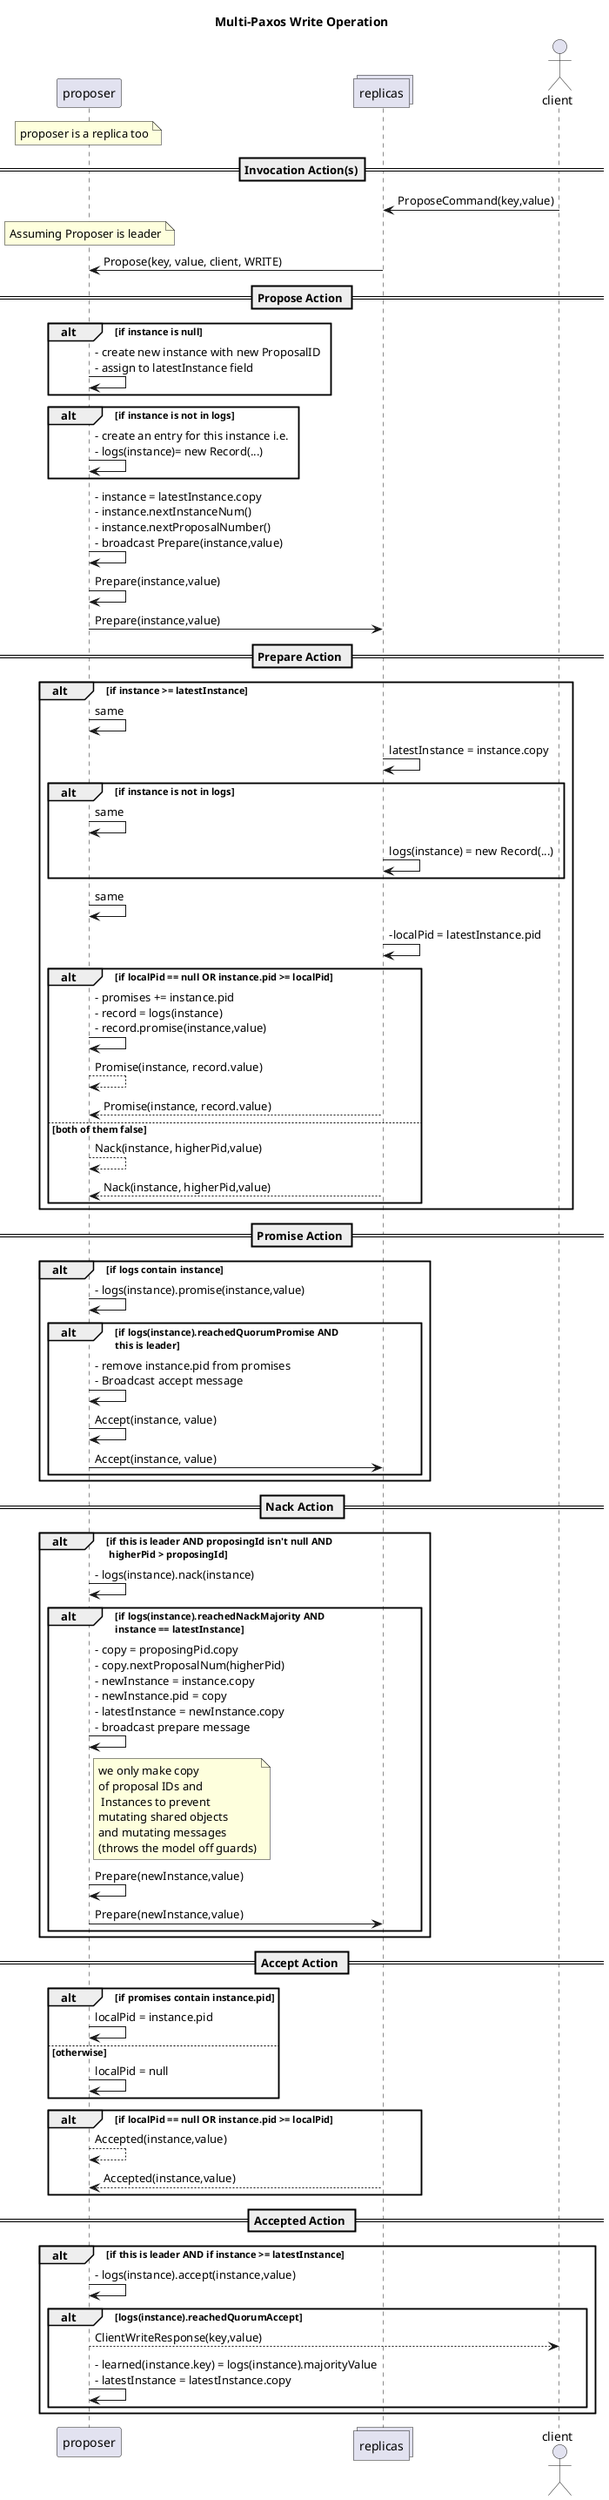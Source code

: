 @startuml write
title
Multi-Paxos Write Operation
end title

participant proposer
collections replicas
actor client

note over of proposer: proposer is a replica too

== Invocation Action(s)==
client -> replicas: ProposeCommand(key,value)

note over of proposer: Assuming Proposer is leader
replicas -> proposer: Propose(key, value, client, WRITE)

== Propose Action ==

alt if instance is null
    proposer -> proposer: - create new instance with new ProposalID\n- assign to latestInstance field
end alt

alt if instance is not in logs
proposer -> proposer: - create an entry for this instance i.e.\n- logs(instance)= new Record(...)
end alt

proposer -> proposer: - instance = latestInstance.copy\n- instance.nextInstanceNum()\n- instance.nextProposalNumber()\n- broadcast Prepare(instance,value)


proposer -> proposer: Prepare(instance,value)
proposer -> replicas: Prepare(instance,value)

== Prepare Action ==

alt if instance >= latestInstance
proposer -> proposer: same
replicas -> replicas: latestInstance = instance.copy


alt if instance is not in logs
proposer -> proposer: same
replicas -> replicas: logs(instance) = new Record(...)
end alt "instance not in logs"

proposer -> proposer: same
replicas -> replicas: -localPid = latestInstance.pid
alt if localPid == null OR instance.pid >= localPid

proposer -> proposer: - promises += instance.pid\n- record = logs(instance)\n- record.promise(instance,value)

' replicas -> replicas: 
'note right of replicas
'[For Ryan] do we really need to keep 
'track of promises (set of pid's) on 
'all replicas?! thinking of removing 
'it from replicas and keeping it in 
'leader only.
' end note

proposer --> proposer: Promise(instance, record.value)

replicas --> proposer: Promise(instance, record.value)

else both of them false

proposer --> proposer: Nack(instance, higherPid,value)

replicas --> proposer: Nack(instance, higherPid,value)

end alt "localPid == ..."

end alt "instance >= latestInstance"

== Promise Action == 
alt if logs contain instance
proposer -> proposer: - logs(instance).promise(instance,value)

alt if logs(instance).reachedQuorumPromise AND \nthis is leader
proposer -> proposer: - remove instance.pid from promises\n- Broadcast accept message
proposer -> proposer: Accept(instance, value)
proposer -> replicas: Accept(instance, value)
end alt

end alt
== Nack Action ==

alt if this is leader AND proposingId isn't null AND\n higherPid > proposingId

proposer->proposer: - logs(instance).nack(instance)
alt if logs(instance).reachedNackMajority AND \ninstance == latestInstance

proposer -> proposer: - copy = proposingPid.copy\n- copy.nextProposalNum(higherPid)\n- newInstance = instance.copy \n- newInstance.pid = copy\n- latestInstance = newInstance.copy\n- broadcast prepare message
note right of proposer: we only make copy \nof proposal IDs and\n Instances to prevent \nmutating shared objects \nand mutating messages \n(throws the model off guards)
proposer -> proposer: Prepare(newInstance,value)
proposer -> replicas: Prepare(newInstance,value)

end alt

end alt
== Accept Action ==

alt if promises contain instance.pid
proposer->proposer: localPid = instance.pid
else otherwise
proposer-> proposer: localPid = null
end alt

alt if localPid == null OR instance.pid >= localPid

' proposer-> proposer: same
' replicas-> replicas: - logs(instance).accept(instance,value) 



proposer--> proposer: Accepted(instance,value)
replicas--> proposer: Accepted(instance,value)


end alt

== Accepted Action ==
alt if this is leader AND if instance >= latestInstance

proposer->proposer: - logs(instance).accept(instance,value)

alt logs(instance).reachedQuorumAccept

proposer --> client: ClientWriteResponse(key,value)

proposer->proposer: - learned(instance.key) = logs(instance).majorityValue\n- latestInstance = latestInstance.copy

end alt

end alt

@enduml